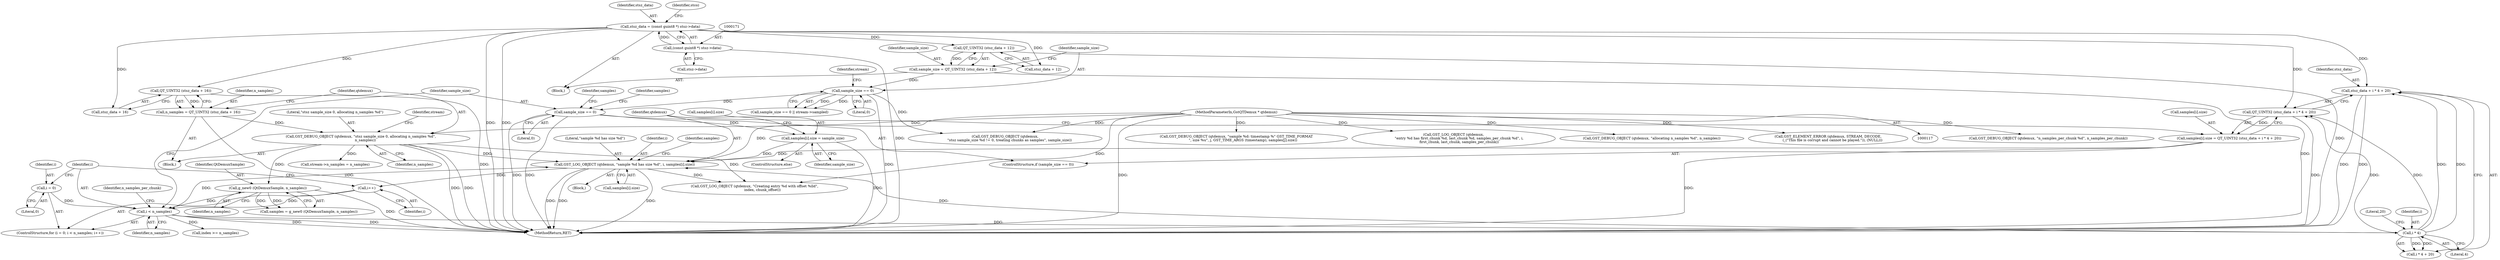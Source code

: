 digraph "0_gstreamer_bdc20b9baf13564d9a061343416395f8f9a92b53@pointer" {
"1000279" [label="(Call,stsz_data + i * 4 + 20)"];
"1000168" [label="(Call,stsz_data = (const guint8 *) stsz->data)"];
"1000170" [label="(Call,(const guint8 *) stsz->data)"];
"1000282" [label="(Call,i * 4)"];
"1000262" [label="(Call,i < n_samples)"];
"1000259" [label="(Call,i = 0)"];
"1000265" [label="(Call,i++)"];
"1000294" [label="(Call,GST_LOG_OBJECT (qtdemux, \"sample %d has size %d\", i, samples[i].size))"];
"1000239" [label="(Call,GST_DEBUG_OBJECT (qtdemux, \"stsz sample_size 0, allocating n_samples %d\",\n        n_samples))"];
"1000118" [label="(MethodParameterIn,GstQTDemux * qtdemux)"];
"1000233" [label="(Call,n_samples = QT_UINT32 (stsz_data + 16))"];
"1000235" [label="(Call,QT_UINT32 (stsz_data + 16))"];
"1000272" [label="(Call,samples[i].size = QT_UINT32 (stsz_data + i * 4 + 20))"];
"1000278" [label="(Call,QT_UINT32 (stsz_data + i * 4 + 20))"];
"1000287" [label="(Call,samples[i].size = sample_size)"];
"1000269" [label="(Call,sample_size == 0)"];
"1000226" [label="(Call,sample_size == 0)"];
"1000218" [label="(Call,sample_size = QT_UINT32 (stsz_data + 12))"];
"1000220" [label="(Call,QT_UINT32 (stsz_data + 12))"];
"1000250" [label="(Call,g_new0 (QtDemuxSample, n_samples))"];
"1000434" [label="(Call,GST_LOG_OBJECT (qtdemux, \"Creating entry %d with offset %lld\",\n              index, chunk_offset))"];
"1000221" [label="(Call,stsz_data + 12)"];
"1000169" [label="(Identifier,stsz_data)"];
"1000172" [label="(Call,stsz->data)"];
"1000295" [label="(Identifier,qtdemux)"];
"1000731" [label="(Call,GST_DEBUG_OBJECT (qtdemux, \"n_samples_per_chunk %d\", n_samples_per_chunk))"];
"1000311" [label="(Identifier,n_samples_per_chunk)"];
"1000264" [label="(Identifier,n_samples)"];
"1000265" [label="(Call,i++)"];
"1000271" [label="(Literal,0)"];
"1000909" [label="(Call,GST_DEBUG_OBJECT (qtdemux, \"sample %d: timestamp %\" GST_TIME_FORMAT\n            \", size %u\", j, GST_TIME_ARGS (timestamp), samples[j].size))"];
"1000280" [label="(Identifier,stsz_data)"];
"1000227" [label="(Identifier,sample_size)"];
"1000681" [label="(Call,GST_DEBUG_OBJECT (qtdemux,\n        \"stsz sample_size %d != 0, treating chunks as samples\", sample_size))"];
"1000218" [label="(Call,sample_size = QT_UINT32 (stsz_data + 12))"];
"1000262" [label="(Call,i < n_samples)"];
"1000290" [label="(Identifier,samples)"];
"1000269" [label="(Call,sample_size == 0)"];
"1001068" [label="(MethodReturn,RET)"];
"1000234" [label="(Identifier,n_samples)"];
"1000281" [label="(Call,i * 4 + 20)"];
"1000219" [label="(Identifier,sample_size)"];
"1000228" [label="(Literal,0)"];
"1000279" [label="(Call,stsz_data + i * 4 + 20)"];
"1000118" [label="(MethodParameterIn,GstQTDemux * qtdemux)"];
"1000226" [label="(Call,sample_size == 0)"];
"1000240" [label="(Identifier,qtdemux)"];
"1000285" [label="(Literal,20)"];
"1000261" [label="(Literal,0)"];
"1000235" [label="(Call,QT_UINT32 (stsz_data + 16))"];
"1000278" [label="(Call,QT_UINT32 (stsz_data + i * 4 + 20))"];
"1000243" [label="(Call,stream->n_samples = n_samples)"];
"1000806" [label="(Call,GST_LOG_OBJECT (qtdemux,\n          \"entry %d has first_chunk %d, last_chunk %d, samples_per_chunk %d\", i,\n          first_chunk, last_chunk, samples_per_chunk))"];
"1000286" [label="(ControlStructure,else)"];
"1000241" [label="(Literal,\"stsz sample_size 0, allocating n_samples %d\")"];
"1000251" [label="(Identifier,QtDemuxSample)"];
"1000283" [label="(Identifier,i)"];
"1000287" [label="(Call,samples[i].size = sample_size)"];
"1000282" [label="(Call,i * 4)"];
"1000259" [label="(Call,i = 0)"];
"1000242" [label="(Identifier,n_samples)"];
"1000233" [label="(Call,n_samples = QT_UINT32 (stsz_data + 16))"];
"1000168" [label="(Call,stsz_data = (const guint8 *) stsz->data)"];
"1000239" [label="(Call,GST_DEBUG_OBJECT (qtdemux, \"stsz sample_size 0, allocating n_samples %d\",\n        n_samples))"];
"1000252" [label="(Identifier,n_samples)"];
"1000284" [label="(Literal,4)"];
"1000250" [label="(Call,g_new0 (QtDemuxSample, n_samples))"];
"1000121" [label="(Block,)"];
"1000225" [label="(Call,sample_size == 0 || stream->sampled)"];
"1000230" [label="(Identifier,stream)"];
"1000245" [label="(Identifier,stream)"];
"1000711" [label="(Call,GST_DEBUG_OBJECT (qtdemux, \"allocating n_samples %d\", n_samples))"];
"1000288" [label="(Call,samples[i].size)"];
"1000263" [label="(Identifier,i)"];
"1000268" [label="(ControlStructure,if (sample_size == 0))"];
"1000170" [label="(Call,(const guint8 *) stsz->data)"];
"1000272" [label="(Call,samples[i].size = QT_UINT32 (stsz_data + i * 4 + 20))"];
"1000176" [label="(Identifier,stco)"];
"1000258" [label="(ControlStructure,for (i = 0; i < n_samples; i++))"];
"1000260" [label="(Identifier,i)"];
"1000297" [label="(Identifier,i)"];
"1000267" [label="(Block,)"];
"1000306" [label="(Identifier,samples)"];
"1000232" [label="(Block,)"];
"1000294" [label="(Call,GST_LOG_OBJECT (qtdemux, \"sample %d has size %d\", i, samples[i].size))"];
"1000273" [label="(Call,samples[i].size)"];
"1000220" [label="(Call,QT_UINT32 (stsz_data + 12))"];
"1000275" [label="(Identifier,samples)"];
"1000270" [label="(Identifier,sample_size)"];
"1001059" [label="(Call,GST_ELEMENT_ERROR (qtdemux, STREAM, DECODE,\n        (_(\"This file is corrupt and cannot be played.\")), (NULL)))"];
"1000248" [label="(Call,samples = g_new0 (QtDemuxSample, n_samples))"];
"1000236" [label="(Call,stsz_data + 16)"];
"1000293" [label="(Identifier,sample_size)"];
"1000296" [label="(Literal,\"sample %d has size %d\")"];
"1000463" [label="(Call,index >= n_samples)"];
"1000298" [label="(Call,samples[i].size)"];
"1000266" [label="(Identifier,i)"];
"1000279" -> "1000278"  [label="AST: "];
"1000279" -> "1000281"  [label="CFG: "];
"1000280" -> "1000279"  [label="AST: "];
"1000281" -> "1000279"  [label="AST: "];
"1000278" -> "1000279"  [label="CFG: "];
"1000279" -> "1001068"  [label="DDG: "];
"1000279" -> "1001068"  [label="DDG: "];
"1000168" -> "1000279"  [label="DDG: "];
"1000282" -> "1000279"  [label="DDG: "];
"1000282" -> "1000279"  [label="DDG: "];
"1000168" -> "1000121"  [label="AST: "];
"1000168" -> "1000170"  [label="CFG: "];
"1000169" -> "1000168"  [label="AST: "];
"1000170" -> "1000168"  [label="AST: "];
"1000176" -> "1000168"  [label="CFG: "];
"1000168" -> "1001068"  [label="DDG: "];
"1000168" -> "1001068"  [label="DDG: "];
"1000170" -> "1000168"  [label="DDG: "];
"1000168" -> "1000220"  [label="DDG: "];
"1000168" -> "1000221"  [label="DDG: "];
"1000168" -> "1000235"  [label="DDG: "];
"1000168" -> "1000236"  [label="DDG: "];
"1000168" -> "1000278"  [label="DDG: "];
"1000170" -> "1000172"  [label="CFG: "];
"1000171" -> "1000170"  [label="AST: "];
"1000172" -> "1000170"  [label="AST: "];
"1000170" -> "1001068"  [label="DDG: "];
"1000282" -> "1000281"  [label="AST: "];
"1000282" -> "1000284"  [label="CFG: "];
"1000283" -> "1000282"  [label="AST: "];
"1000284" -> "1000282"  [label="AST: "];
"1000285" -> "1000282"  [label="CFG: "];
"1000282" -> "1000278"  [label="DDG: "];
"1000282" -> "1000278"  [label="DDG: "];
"1000282" -> "1000281"  [label="DDG: "];
"1000282" -> "1000281"  [label="DDG: "];
"1000262" -> "1000282"  [label="DDG: "];
"1000282" -> "1000294"  [label="DDG: "];
"1000262" -> "1000258"  [label="AST: "];
"1000262" -> "1000264"  [label="CFG: "];
"1000263" -> "1000262"  [label="AST: "];
"1000264" -> "1000262"  [label="AST: "];
"1000270" -> "1000262"  [label="CFG: "];
"1000311" -> "1000262"  [label="CFG: "];
"1000262" -> "1001068"  [label="DDG: "];
"1000262" -> "1001068"  [label="DDG: "];
"1000259" -> "1000262"  [label="DDG: "];
"1000265" -> "1000262"  [label="DDG: "];
"1000250" -> "1000262"  [label="DDG: "];
"1000262" -> "1000294"  [label="DDG: "];
"1000262" -> "1000463"  [label="DDG: "];
"1000259" -> "1000258"  [label="AST: "];
"1000259" -> "1000261"  [label="CFG: "];
"1000260" -> "1000259"  [label="AST: "];
"1000261" -> "1000259"  [label="AST: "];
"1000263" -> "1000259"  [label="CFG: "];
"1000265" -> "1000258"  [label="AST: "];
"1000265" -> "1000266"  [label="CFG: "];
"1000266" -> "1000265"  [label="AST: "];
"1000263" -> "1000265"  [label="CFG: "];
"1000294" -> "1000265"  [label="DDG: "];
"1000294" -> "1000267"  [label="AST: "];
"1000294" -> "1000298"  [label="CFG: "];
"1000295" -> "1000294"  [label="AST: "];
"1000296" -> "1000294"  [label="AST: "];
"1000297" -> "1000294"  [label="AST: "];
"1000298" -> "1000294"  [label="AST: "];
"1000306" -> "1000294"  [label="CFG: "];
"1000294" -> "1001068"  [label="DDG: "];
"1000294" -> "1001068"  [label="DDG: "];
"1000294" -> "1001068"  [label="DDG: "];
"1000239" -> "1000294"  [label="DDG: "];
"1000118" -> "1000294"  [label="DDG: "];
"1000272" -> "1000294"  [label="DDG: "];
"1000287" -> "1000294"  [label="DDG: "];
"1000294" -> "1000434"  [label="DDG: "];
"1000239" -> "1000232"  [label="AST: "];
"1000239" -> "1000242"  [label="CFG: "];
"1000240" -> "1000239"  [label="AST: "];
"1000241" -> "1000239"  [label="AST: "];
"1000242" -> "1000239"  [label="AST: "];
"1000245" -> "1000239"  [label="CFG: "];
"1000239" -> "1001068"  [label="DDG: "];
"1000239" -> "1001068"  [label="DDG: "];
"1000118" -> "1000239"  [label="DDG: "];
"1000233" -> "1000239"  [label="DDG: "];
"1000239" -> "1000243"  [label="DDG: "];
"1000239" -> "1000250"  [label="DDG: "];
"1000239" -> "1000434"  [label="DDG: "];
"1000118" -> "1000117"  [label="AST: "];
"1000118" -> "1001068"  [label="DDG: "];
"1000118" -> "1000434"  [label="DDG: "];
"1000118" -> "1000681"  [label="DDG: "];
"1000118" -> "1000711"  [label="DDG: "];
"1000118" -> "1000731"  [label="DDG: "];
"1000118" -> "1000806"  [label="DDG: "];
"1000118" -> "1000909"  [label="DDG: "];
"1000118" -> "1001059"  [label="DDG: "];
"1000233" -> "1000232"  [label="AST: "];
"1000233" -> "1000235"  [label="CFG: "];
"1000234" -> "1000233"  [label="AST: "];
"1000235" -> "1000233"  [label="AST: "];
"1000240" -> "1000233"  [label="CFG: "];
"1000233" -> "1001068"  [label="DDG: "];
"1000235" -> "1000233"  [label="DDG: "];
"1000235" -> "1000236"  [label="CFG: "];
"1000236" -> "1000235"  [label="AST: "];
"1000235" -> "1001068"  [label="DDG: "];
"1000272" -> "1000268"  [label="AST: "];
"1000272" -> "1000278"  [label="CFG: "];
"1000273" -> "1000272"  [label="AST: "];
"1000278" -> "1000272"  [label="AST: "];
"1000295" -> "1000272"  [label="CFG: "];
"1000272" -> "1001068"  [label="DDG: "];
"1000278" -> "1000272"  [label="DDG: "];
"1000278" -> "1001068"  [label="DDG: "];
"1000287" -> "1000286"  [label="AST: "];
"1000287" -> "1000293"  [label="CFG: "];
"1000288" -> "1000287"  [label="AST: "];
"1000293" -> "1000287"  [label="AST: "];
"1000295" -> "1000287"  [label="CFG: "];
"1000287" -> "1001068"  [label="DDG: "];
"1000269" -> "1000287"  [label="DDG: "];
"1000269" -> "1000268"  [label="AST: "];
"1000269" -> "1000271"  [label="CFG: "];
"1000270" -> "1000269"  [label="AST: "];
"1000271" -> "1000269"  [label="AST: "];
"1000275" -> "1000269"  [label="CFG: "];
"1000290" -> "1000269"  [label="CFG: "];
"1000269" -> "1001068"  [label="DDG: "];
"1000269" -> "1001068"  [label="DDG: "];
"1000226" -> "1000269"  [label="DDG: "];
"1000226" -> "1000225"  [label="AST: "];
"1000226" -> "1000228"  [label="CFG: "];
"1000227" -> "1000226"  [label="AST: "];
"1000228" -> "1000226"  [label="AST: "];
"1000230" -> "1000226"  [label="CFG: "];
"1000225" -> "1000226"  [label="CFG: "];
"1000226" -> "1001068"  [label="DDG: "];
"1000226" -> "1000225"  [label="DDG: "];
"1000226" -> "1000225"  [label="DDG: "];
"1000218" -> "1000226"  [label="DDG: "];
"1000226" -> "1000681"  [label="DDG: "];
"1000218" -> "1000121"  [label="AST: "];
"1000218" -> "1000220"  [label="CFG: "];
"1000219" -> "1000218"  [label="AST: "];
"1000220" -> "1000218"  [label="AST: "];
"1000227" -> "1000218"  [label="CFG: "];
"1000218" -> "1001068"  [label="DDG: "];
"1000220" -> "1000218"  [label="DDG: "];
"1000220" -> "1000221"  [label="CFG: "];
"1000221" -> "1000220"  [label="AST: "];
"1000220" -> "1001068"  [label="DDG: "];
"1000250" -> "1000248"  [label="AST: "];
"1000250" -> "1000252"  [label="CFG: "];
"1000251" -> "1000250"  [label="AST: "];
"1000252" -> "1000250"  [label="AST: "];
"1000248" -> "1000250"  [label="CFG: "];
"1000250" -> "1001068"  [label="DDG: "];
"1000250" -> "1000248"  [label="DDG: "];
"1000250" -> "1000248"  [label="DDG: "];
}
